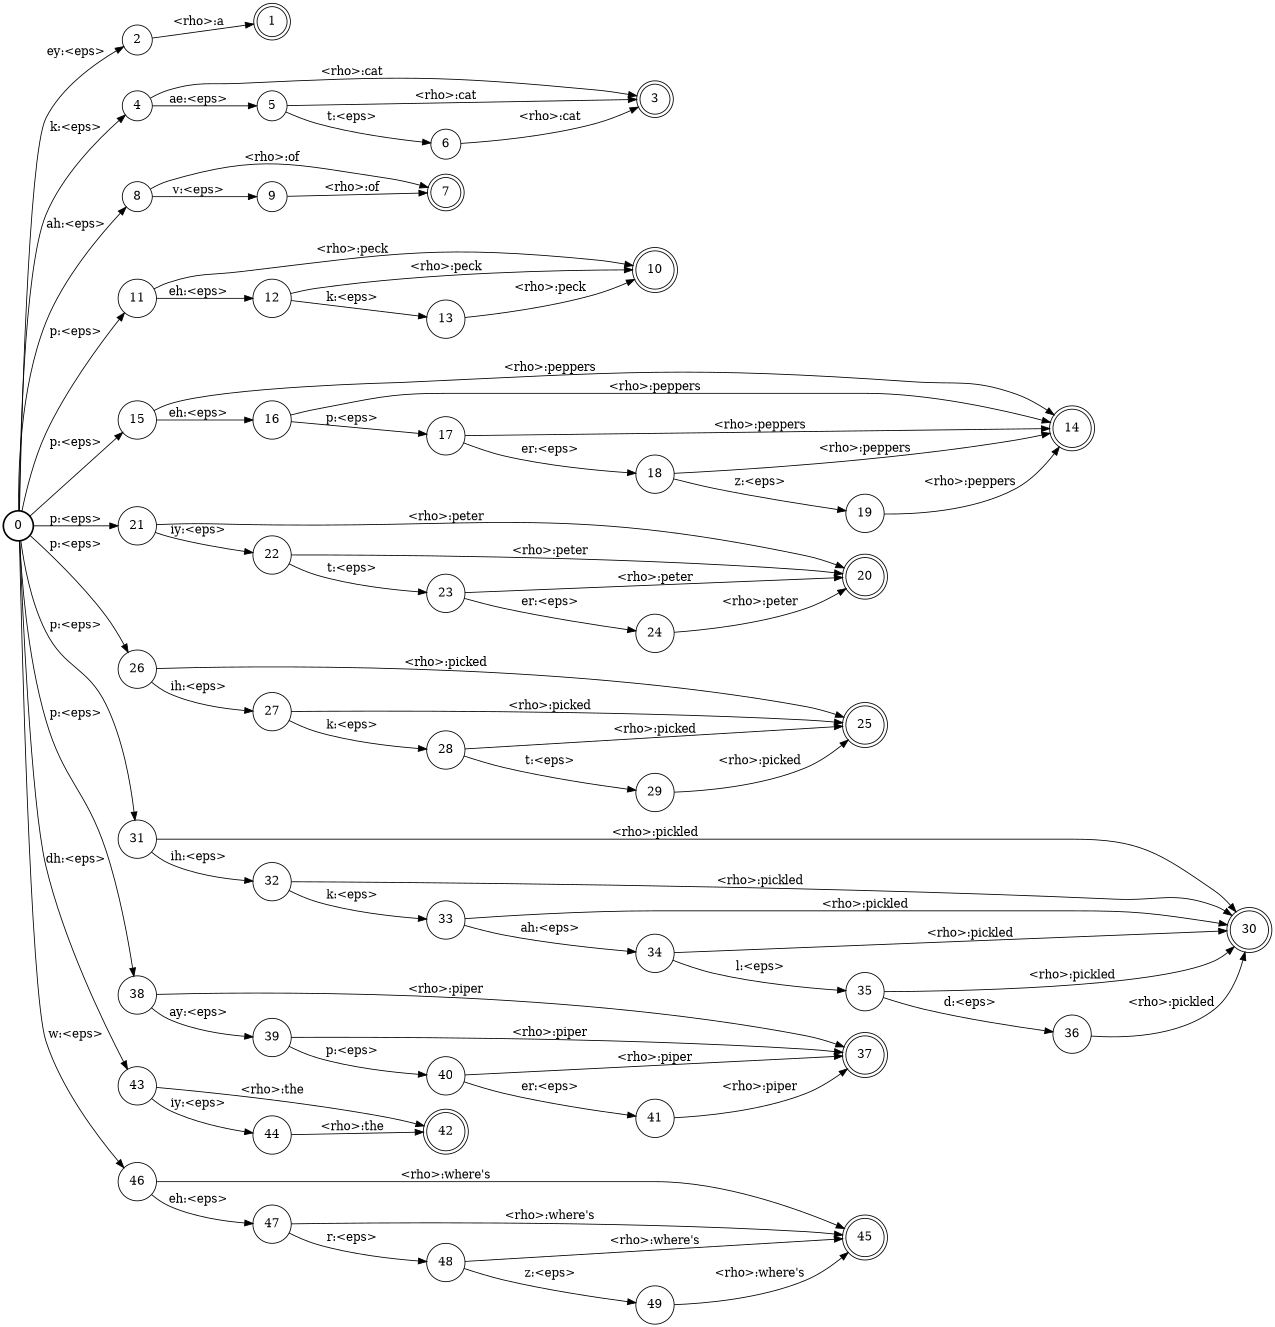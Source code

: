 digraph FST {
rankdir = LR;
size = "8.5,11";
center = 1;
orientation = Portrait;
ranksep = "0.4";
nodesep = "0.25";
0 [label = "0", shape = circle, style = bold, fontsize = 14]
	0 -> 2 [label = "ey:<eps>", fontsize = 14];
	0 -> 4 [label = "k:<eps>", fontsize = 14];
	0 -> 8 [label = "ah:<eps>", fontsize = 14];
	0 -> 11 [label = "p:<eps>", fontsize = 14];
	0 -> 15 [label = "p:<eps>", fontsize = 14];
	0 -> 21 [label = "p:<eps>", fontsize = 14];
	0 -> 26 [label = "p:<eps>", fontsize = 14];
	0 -> 31 [label = "p:<eps>", fontsize = 14];
	0 -> 38 [label = "p:<eps>", fontsize = 14];
	0 -> 43 [label = "dh:<eps>", fontsize = 14];
	0 -> 46 [label = "w:<eps>", fontsize = 14];
1 [label = "1", shape = doublecircle, style = solid, fontsize = 14]
2 [label = "2", shape = circle, style = solid, fontsize = 14]
	2 -> 1 [label = "<rho>:a", fontsize = 14];
3 [label = "3", shape = doublecircle, style = solid, fontsize = 14]
4 [label = "4", shape = circle, style = solid, fontsize = 14]
	4 -> 5 [label = "ae:<eps>", fontsize = 14];
	4 -> 3 [label = "<rho>:cat", fontsize = 14];
5 [label = "5", shape = circle, style = solid, fontsize = 14]
	5 -> 6 [label = "t:<eps>", fontsize = 14];
	5 -> 3 [label = "<rho>:cat", fontsize = 14];
6 [label = "6", shape = circle, style = solid, fontsize = 14]
	6 -> 3 [label = "<rho>:cat", fontsize = 14];
7 [label = "7", shape = doublecircle, style = solid, fontsize = 14]
8 [label = "8", shape = circle, style = solid, fontsize = 14]
	8 -> 9 [label = "v:<eps>", fontsize = 14];
	8 -> 7 [label = "<rho>:of", fontsize = 14];
9 [label = "9", shape = circle, style = solid, fontsize = 14]
	9 -> 7 [label = "<rho>:of", fontsize = 14];
10 [label = "10", shape = doublecircle, style = solid, fontsize = 14]
11 [label = "11", shape = circle, style = solid, fontsize = 14]
	11 -> 12 [label = "eh:<eps>", fontsize = 14];
	11 -> 10 [label = "<rho>:peck", fontsize = 14];
12 [label = "12", shape = circle, style = solid, fontsize = 14]
	12 -> 13 [label = "k:<eps>", fontsize = 14];
	12 -> 10 [label = "<rho>:peck", fontsize = 14];
13 [label = "13", shape = circle, style = solid, fontsize = 14]
	13 -> 10 [label = "<rho>:peck", fontsize = 14];
14 [label = "14", shape = doublecircle, style = solid, fontsize = 14]
15 [label = "15", shape = circle, style = solid, fontsize = 14]
	15 -> 16 [label = "eh:<eps>", fontsize = 14];
	15 -> 14 [label = "<rho>:peppers", fontsize = 14];
16 [label = "16", shape = circle, style = solid, fontsize = 14]
	16 -> 17 [label = "p:<eps>", fontsize = 14];
	16 -> 14 [label = "<rho>:peppers", fontsize = 14];
17 [label = "17", shape = circle, style = solid, fontsize = 14]
	17 -> 18 [label = "er:<eps>", fontsize = 14];
	17 -> 14 [label = "<rho>:peppers", fontsize = 14];
18 [label = "18", shape = circle, style = solid, fontsize = 14]
	18 -> 19 [label = "z:<eps>", fontsize = 14];
	18 -> 14 [label = "<rho>:peppers", fontsize = 14];
19 [label = "19", shape = circle, style = solid, fontsize = 14]
	19 -> 14 [label = "<rho>:peppers", fontsize = 14];
20 [label = "20", shape = doublecircle, style = solid, fontsize = 14]
21 [label = "21", shape = circle, style = solid, fontsize = 14]
	21 -> 22 [label = "iy:<eps>", fontsize = 14];
	21 -> 20 [label = "<rho>:peter", fontsize = 14];
22 [label = "22", shape = circle, style = solid, fontsize = 14]
	22 -> 23 [label = "t:<eps>", fontsize = 14];
	22 -> 20 [label = "<rho>:peter", fontsize = 14];
23 [label = "23", shape = circle, style = solid, fontsize = 14]
	23 -> 24 [label = "er:<eps>", fontsize = 14];
	23 -> 20 [label = "<rho>:peter", fontsize = 14];
24 [label = "24", shape = circle, style = solid, fontsize = 14]
	24 -> 20 [label = "<rho>:peter", fontsize = 14];
25 [label = "25", shape = doublecircle, style = solid, fontsize = 14]
26 [label = "26", shape = circle, style = solid, fontsize = 14]
	26 -> 27 [label = "ih:<eps>", fontsize = 14];
	26 -> 25 [label = "<rho>:picked", fontsize = 14];
27 [label = "27", shape = circle, style = solid, fontsize = 14]
	27 -> 28 [label = "k:<eps>", fontsize = 14];
	27 -> 25 [label = "<rho>:picked", fontsize = 14];
28 [label = "28", shape = circle, style = solid, fontsize = 14]
	28 -> 29 [label = "t:<eps>", fontsize = 14];
	28 -> 25 [label = "<rho>:picked", fontsize = 14];
29 [label = "29", shape = circle, style = solid, fontsize = 14]
	29 -> 25 [label = "<rho>:picked", fontsize = 14];
30 [label = "30", shape = doublecircle, style = solid, fontsize = 14]
31 [label = "31", shape = circle, style = solid, fontsize = 14]
	31 -> 32 [label = "ih:<eps>", fontsize = 14];
	31 -> 30 [label = "<rho>:pickled", fontsize = 14];
32 [label = "32", shape = circle, style = solid, fontsize = 14]
	32 -> 33 [label = "k:<eps>", fontsize = 14];
	32 -> 30 [label = "<rho>:pickled", fontsize = 14];
33 [label = "33", shape = circle, style = solid, fontsize = 14]
	33 -> 34 [label = "ah:<eps>", fontsize = 14];
	33 -> 30 [label = "<rho>:pickled", fontsize = 14];
34 [label = "34", shape = circle, style = solid, fontsize = 14]
	34 -> 35 [label = "l:<eps>", fontsize = 14];
	34 -> 30 [label = "<rho>:pickled", fontsize = 14];
35 [label = "35", shape = circle, style = solid, fontsize = 14]
	35 -> 36 [label = "d:<eps>", fontsize = 14];
	35 -> 30 [label = "<rho>:pickled", fontsize = 14];
36 [label = "36", shape = circle, style = solid, fontsize = 14]
	36 -> 30 [label = "<rho>:pickled", fontsize = 14];
37 [label = "37", shape = doublecircle, style = solid, fontsize = 14]
38 [label = "38", shape = circle, style = solid, fontsize = 14]
	38 -> 39 [label = "ay:<eps>", fontsize = 14];
	38 -> 37 [label = "<rho>:piper", fontsize = 14];
39 [label = "39", shape = circle, style = solid, fontsize = 14]
	39 -> 40 [label = "p:<eps>", fontsize = 14];
	39 -> 37 [label = "<rho>:piper", fontsize = 14];
40 [label = "40", shape = circle, style = solid, fontsize = 14]
	40 -> 41 [label = "er:<eps>", fontsize = 14];
	40 -> 37 [label = "<rho>:piper", fontsize = 14];
41 [label = "41", shape = circle, style = solid, fontsize = 14]
	41 -> 37 [label = "<rho>:piper", fontsize = 14];
42 [label = "42", shape = doublecircle, style = solid, fontsize = 14]
43 [label = "43", shape = circle, style = solid, fontsize = 14]
	43 -> 44 [label = "iy:<eps>", fontsize = 14];
	43 -> 42 [label = "<rho>:the", fontsize = 14];
44 [label = "44", shape = circle, style = solid, fontsize = 14]
	44 -> 42 [label = "<rho>:the", fontsize = 14];
45 [label = "45", shape = doublecircle, style = solid, fontsize = 14]
46 [label = "46", shape = circle, style = solid, fontsize = 14]
	46 -> 47 [label = "eh:<eps>", fontsize = 14];
	46 -> 45 [label = "<rho>:where's", fontsize = 14];
47 [label = "47", shape = circle, style = solid, fontsize = 14]
	47 -> 48 [label = "r:<eps>", fontsize = 14];
	47 -> 45 [label = "<rho>:where's", fontsize = 14];
48 [label = "48", shape = circle, style = solid, fontsize = 14]
	48 -> 49 [label = "z:<eps>", fontsize = 14];
	48 -> 45 [label = "<rho>:where's", fontsize = 14];
49 [label = "49", shape = circle, style = solid, fontsize = 14]
	49 -> 45 [label = "<rho>:where's", fontsize = 14];
}
